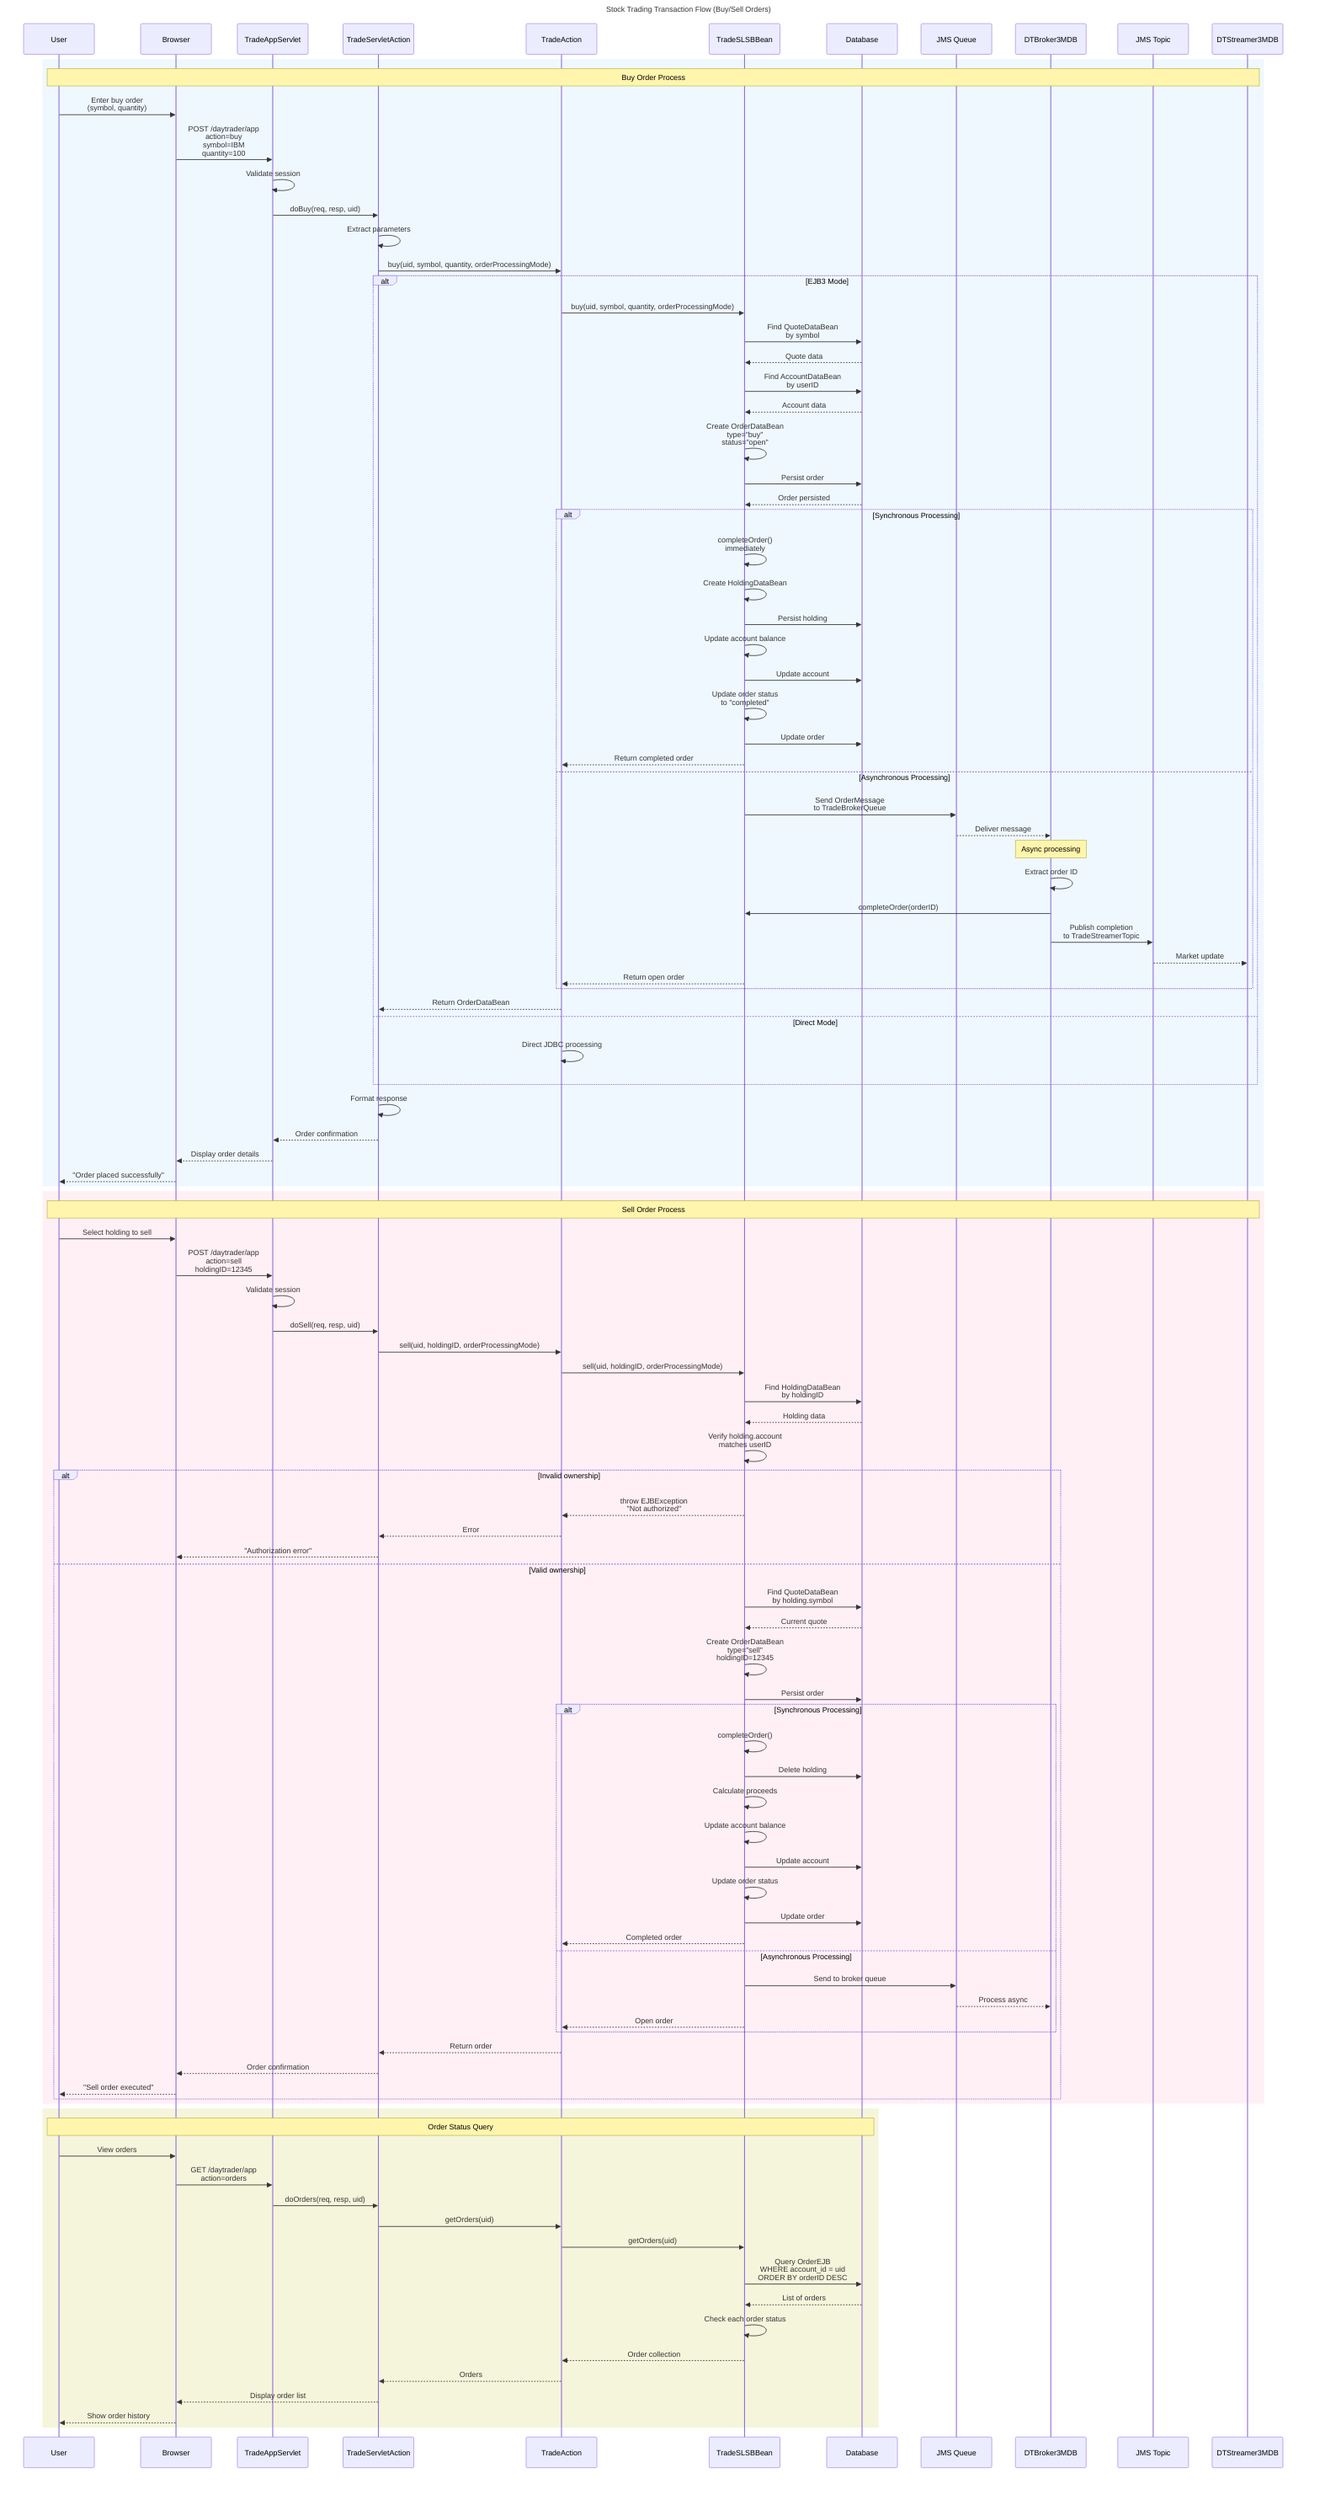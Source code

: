 sequenceDiagram
    title Stock Trading Transaction Flow (Buy/Sell Orders)
    
    participant User
    participant Browser
    participant Servlet as TradeAppServlet
    participant Action as TradeServletAction
    participant Trade as TradeAction
    participant SLSB as TradeSLSBBean
    participant DB as Database
    participant Queue as JMS Queue
    participant MDB as DTBroker3MDB
    participant Topic as JMS Topic
    participant Streamer as DTStreamer3MDB
    
    %% Buy Order Flow
    rect rgb(240, 248, 255)
        Note over User,Streamer: Buy Order Process
        
        User->>Browser: Enter buy order<br/>(symbol, quantity)
        Browser->>Servlet: POST /daytrader/app<br/>action=buy<br/>symbol=IBM<br/>quantity=100
        
        Servlet->>Servlet: Validate session
        Servlet->>Action: doBuy(req, resp, uid)
        Action->>Action: Extract parameters
        Action->>Trade: buy(uid, symbol, quantity, orderProcessingMode)
        
        alt EJB3 Mode
            Trade->>SLSB: buy(uid, symbol, quantity, orderProcessingMode)
            
            %% Validate quote exists
            SLSB->>DB: Find QuoteDataBean<br/>by symbol
            DB-->>SLSB: Quote data
            
            %% Get account
            SLSB->>DB: Find AccountDataBean<br/>by userID
            DB-->>SLSB: Account data
            
            %% Create order
            SLSB->>SLSB: Create OrderDataBean<br/>type="buy"<br/>status="open"
            SLSB->>DB: Persist order
            DB-->>SLSB: Order persisted
            
            alt Synchronous Processing
                SLSB->>SLSB: completeOrder()<br/>immediately
                SLSB->>SLSB: Create HoldingDataBean
                SLSB->>DB: Persist holding
                SLSB->>SLSB: Update account balance
                SLSB->>DB: Update account
                SLSB->>SLSB: Update order status<br/>to "completed"
                SLSB->>DB: Update order
                SLSB-->>Trade: Return completed order
            else Asynchronous Processing
                SLSB->>Queue: Send OrderMessage<br/>to TradeBrokerQueue
                Queue-->>MDB: Deliver message
                
                Note over MDB: Async processing
                MDB->>MDB: Extract order ID
                MDB->>SLSB: completeOrder(orderID)
                MDB->>Topic: Publish completion<br/>to TradeStreamerTopic
                Topic-->>Streamer: Market update
                
                SLSB-->>Trade: Return open order
            end
            
            Trade-->>Action: Return OrderDataBean
        else Direct Mode
            Trade->>Trade: Direct JDBC processing
        end
        
        Action->>Action: Format response
        Action-->>Servlet: Order confirmation
        Servlet-->>Browser: Display order details
        Browser-->>User: "Order placed successfully"
    end
    
    %% Sell Order Flow
    rect rgb(255, 240, 245)
        Note over User,Streamer: Sell Order Process
        
        User->>Browser: Select holding to sell
        Browser->>Servlet: POST /daytrader/app<br/>action=sell<br/>holdingID=12345
        
        Servlet->>Servlet: Validate session
        Servlet->>Action: doSell(req, resp, uid)
        Action->>Trade: sell(uid, holdingID, orderProcessingMode)
        
        Trade->>SLSB: sell(uid, holdingID, orderProcessingMode)
        
        %% Validate holding
        SLSB->>DB: Find HoldingDataBean<br/>by holdingID
        DB-->>SLSB: Holding data
        
        %% Verify ownership
        SLSB->>SLSB: Verify holding.account<br/>matches userID
        
        alt Invalid ownership
            SLSB-->>Trade: throw EJBException<br/>"Not authorized"
            Trade-->>Action: Error
            Action-->>Browser: "Authorization error"
        else Valid ownership
            %% Get quote for current price
            SLSB->>DB: Find QuoteDataBean<br/>by holding.symbol
            DB-->>SLSB: Current quote
            
            %% Create sell order
            SLSB->>SLSB: Create OrderDataBean<br/>type="sell"<br/>holdingID=12345
            SLSB->>DB: Persist order
            
            alt Synchronous Processing
                SLSB->>SLSB: completeOrder()
                SLSB->>DB: Delete holding
                SLSB->>SLSB: Calculate proceeds
                SLSB->>SLSB: Update account balance
                SLSB->>DB: Update account
                SLSB->>SLSB: Update order status
                SLSB->>DB: Update order
                SLSB-->>Trade: Completed order
            else Asynchronous Processing
                SLSB->>Queue: Send to broker queue
                Queue-->>MDB: Process async
                SLSB-->>Trade: Open order
            end
            
            Trade-->>Action: Return order
            Action-->>Browser: Order confirmation
            Browser-->>User: "Sell order executed"
        end
    end
    
    %% Order Status Check
    rect rgb(245, 245, 220)
        Note over User,DB: Order Status Query
        
        User->>Browser: View orders
        Browser->>Servlet: GET /daytrader/app<br/>action=orders
        Servlet->>Action: doOrders(req, resp, uid)
        Action->>Trade: getOrders(uid)
        Trade->>SLSB: getOrders(uid)
        
        SLSB->>DB: Query OrderEJB<br/>WHERE account_id = uid<br/>ORDER BY orderID DESC
        DB-->>SLSB: List of orders
        
        SLSB->>SLSB: Check each order status
        SLSB-->>Trade: Order collection
        Trade-->>Action: Orders
        Action-->>Browser: Display order list
        Browser-->>User: Show order history
    end